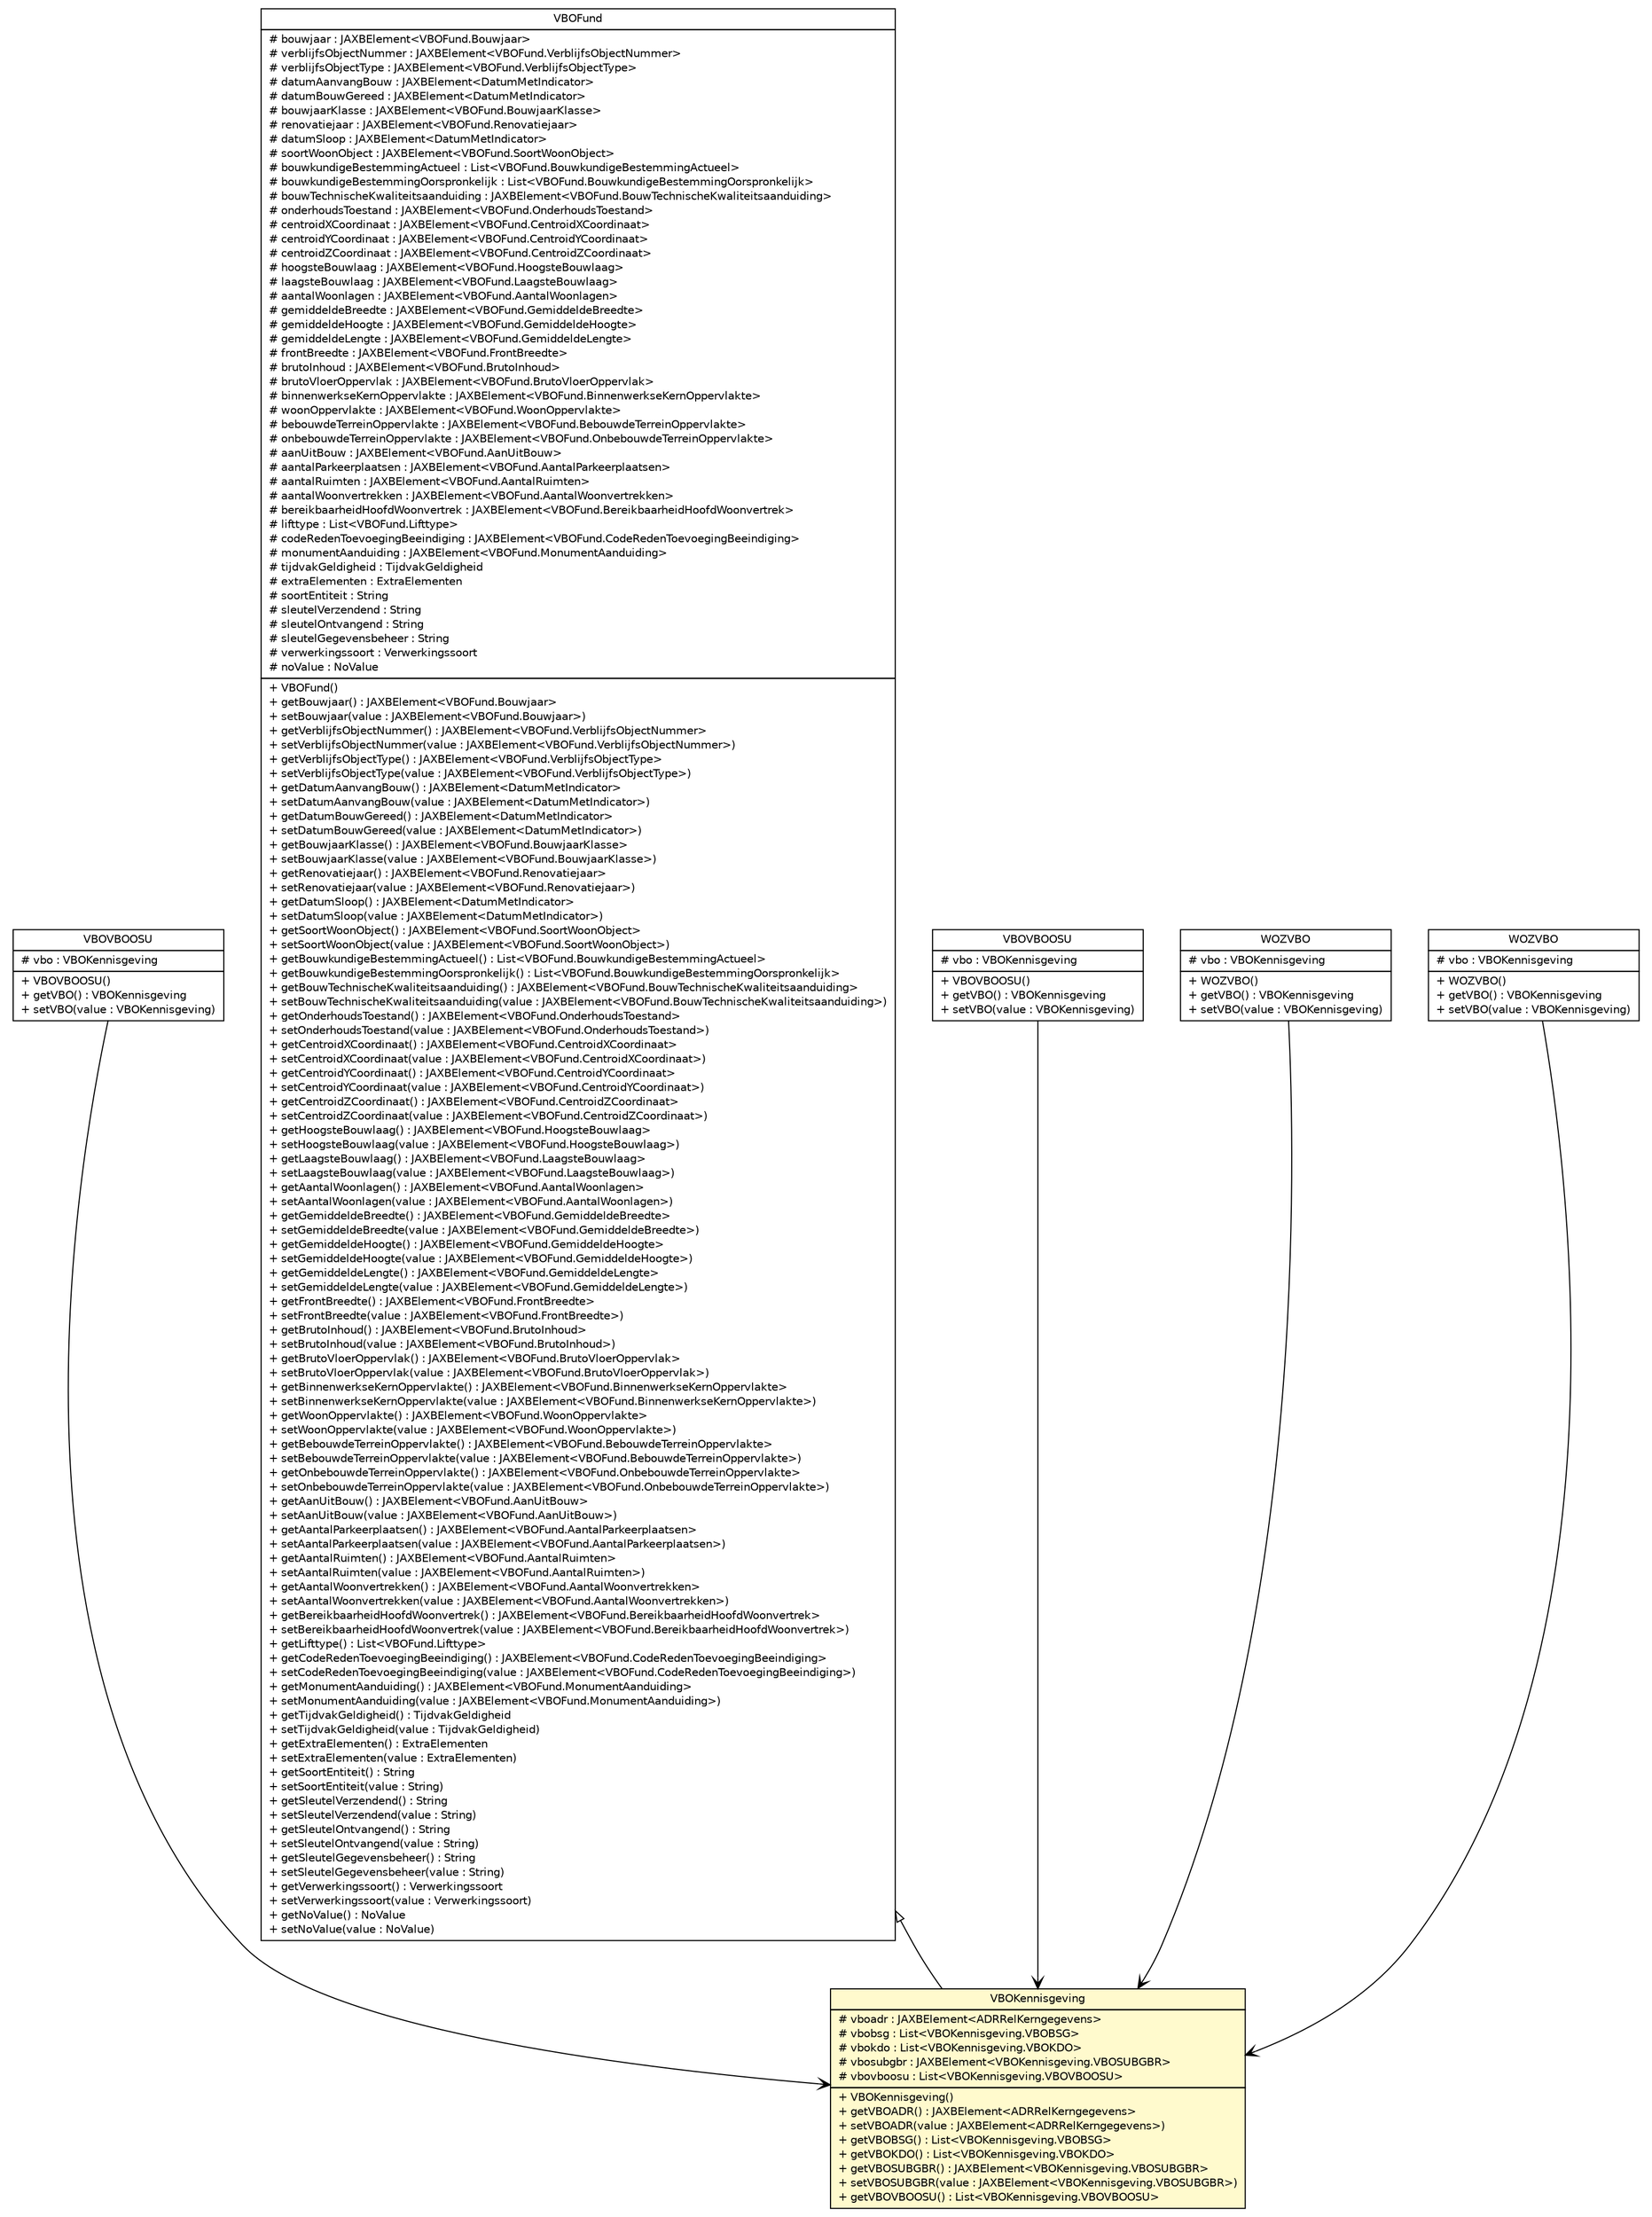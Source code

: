 #!/usr/local/bin/dot
#
# Class diagram 
# Generated by UMLGraph version R5_6-24-gf6e263 (http://www.umlgraph.org/)
#

digraph G {
	edge [fontname="Helvetica",fontsize=10,labelfontname="Helvetica",labelfontsize=10];
	node [fontname="Helvetica",fontsize=10,shape=plaintext];
	nodesep=0.25;
	ranksep=0.5;
	// nl.egem.stuf.sector.bg._0204.VBOVraag.VBOVBOOSU
	c225216 [label=<<table title="nl.egem.stuf.sector.bg._0204.VBOVraag.VBOVBOOSU" border="0" cellborder="1" cellspacing="0" cellpadding="2" port="p" href="./VBOVraag.VBOVBOOSU.html">
		<tr><td><table border="0" cellspacing="0" cellpadding="1">
<tr><td align="center" balign="center"> VBOVBOOSU </td></tr>
		</table></td></tr>
		<tr><td><table border="0" cellspacing="0" cellpadding="1">
<tr><td align="left" balign="left"> # vbo : VBOKennisgeving </td></tr>
		</table></td></tr>
		<tr><td><table border="0" cellspacing="0" cellpadding="1">
<tr><td align="left" balign="left"> + VBOVBOOSU() </td></tr>
<tr><td align="left" balign="left"> + getVBO() : VBOKennisgeving </td></tr>
<tr><td align="left" balign="left"> + setVBO(value : VBOKennisgeving) </td></tr>
		</table></td></tr>
		</table>>, URL="./VBOVraag.VBOVBOOSU.html", fontname="Helvetica", fontcolor="black", fontsize=10.0];
	// nl.egem.stuf.sector.bg._0204.VBOFund
	c225217 [label=<<table title="nl.egem.stuf.sector.bg._0204.VBOFund" border="0" cellborder="1" cellspacing="0" cellpadding="2" port="p" href="./VBOFund.html">
		<tr><td><table border="0" cellspacing="0" cellpadding="1">
<tr><td align="center" balign="center"> VBOFund </td></tr>
		</table></td></tr>
		<tr><td><table border="0" cellspacing="0" cellpadding="1">
<tr><td align="left" balign="left"> # bouwjaar : JAXBElement&lt;VBOFund.Bouwjaar&gt; </td></tr>
<tr><td align="left" balign="left"> # verblijfsObjectNummer : JAXBElement&lt;VBOFund.VerblijfsObjectNummer&gt; </td></tr>
<tr><td align="left" balign="left"> # verblijfsObjectType : JAXBElement&lt;VBOFund.VerblijfsObjectType&gt; </td></tr>
<tr><td align="left" balign="left"> # datumAanvangBouw : JAXBElement&lt;DatumMetIndicator&gt; </td></tr>
<tr><td align="left" balign="left"> # datumBouwGereed : JAXBElement&lt;DatumMetIndicator&gt; </td></tr>
<tr><td align="left" balign="left"> # bouwjaarKlasse : JAXBElement&lt;VBOFund.BouwjaarKlasse&gt; </td></tr>
<tr><td align="left" balign="left"> # renovatiejaar : JAXBElement&lt;VBOFund.Renovatiejaar&gt; </td></tr>
<tr><td align="left" balign="left"> # datumSloop : JAXBElement&lt;DatumMetIndicator&gt; </td></tr>
<tr><td align="left" balign="left"> # soortWoonObject : JAXBElement&lt;VBOFund.SoortWoonObject&gt; </td></tr>
<tr><td align="left" balign="left"> # bouwkundigeBestemmingActueel : List&lt;VBOFund.BouwkundigeBestemmingActueel&gt; </td></tr>
<tr><td align="left" balign="left"> # bouwkundigeBestemmingOorspronkelijk : List&lt;VBOFund.BouwkundigeBestemmingOorspronkelijk&gt; </td></tr>
<tr><td align="left" balign="left"> # bouwTechnischeKwaliteitsaanduiding : JAXBElement&lt;VBOFund.BouwTechnischeKwaliteitsaanduiding&gt; </td></tr>
<tr><td align="left" balign="left"> # onderhoudsToestand : JAXBElement&lt;VBOFund.OnderhoudsToestand&gt; </td></tr>
<tr><td align="left" balign="left"> # centroidXCoordinaat : JAXBElement&lt;VBOFund.CentroidXCoordinaat&gt; </td></tr>
<tr><td align="left" balign="left"> # centroidYCoordinaat : JAXBElement&lt;VBOFund.CentroidYCoordinaat&gt; </td></tr>
<tr><td align="left" balign="left"> # centroidZCoordinaat : JAXBElement&lt;VBOFund.CentroidZCoordinaat&gt; </td></tr>
<tr><td align="left" balign="left"> # hoogsteBouwlaag : JAXBElement&lt;VBOFund.HoogsteBouwlaag&gt; </td></tr>
<tr><td align="left" balign="left"> # laagsteBouwlaag : JAXBElement&lt;VBOFund.LaagsteBouwlaag&gt; </td></tr>
<tr><td align="left" balign="left"> # aantalWoonlagen : JAXBElement&lt;VBOFund.AantalWoonlagen&gt; </td></tr>
<tr><td align="left" balign="left"> # gemiddeldeBreedte : JAXBElement&lt;VBOFund.GemiddeldeBreedte&gt; </td></tr>
<tr><td align="left" balign="left"> # gemiddeldeHoogte : JAXBElement&lt;VBOFund.GemiddeldeHoogte&gt; </td></tr>
<tr><td align="left" balign="left"> # gemiddeldeLengte : JAXBElement&lt;VBOFund.GemiddeldeLengte&gt; </td></tr>
<tr><td align="left" balign="left"> # frontBreedte : JAXBElement&lt;VBOFund.FrontBreedte&gt; </td></tr>
<tr><td align="left" balign="left"> # brutoInhoud : JAXBElement&lt;VBOFund.BrutoInhoud&gt; </td></tr>
<tr><td align="left" balign="left"> # brutoVloerOppervlak : JAXBElement&lt;VBOFund.BrutoVloerOppervlak&gt; </td></tr>
<tr><td align="left" balign="left"> # binnenwerkseKernOppervlakte : JAXBElement&lt;VBOFund.BinnenwerkseKernOppervlakte&gt; </td></tr>
<tr><td align="left" balign="left"> # woonOppervlakte : JAXBElement&lt;VBOFund.WoonOppervlakte&gt; </td></tr>
<tr><td align="left" balign="left"> # bebouwdeTerreinOppervlakte : JAXBElement&lt;VBOFund.BebouwdeTerreinOppervlakte&gt; </td></tr>
<tr><td align="left" balign="left"> # onbebouwdeTerreinOppervlakte : JAXBElement&lt;VBOFund.OnbebouwdeTerreinOppervlakte&gt; </td></tr>
<tr><td align="left" balign="left"> # aanUitBouw : JAXBElement&lt;VBOFund.AanUitBouw&gt; </td></tr>
<tr><td align="left" balign="left"> # aantalParkeerplaatsen : JAXBElement&lt;VBOFund.AantalParkeerplaatsen&gt; </td></tr>
<tr><td align="left" balign="left"> # aantalRuimten : JAXBElement&lt;VBOFund.AantalRuimten&gt; </td></tr>
<tr><td align="left" balign="left"> # aantalWoonvertrekken : JAXBElement&lt;VBOFund.AantalWoonvertrekken&gt; </td></tr>
<tr><td align="left" balign="left"> # bereikbaarheidHoofdWoonvertrek : JAXBElement&lt;VBOFund.BereikbaarheidHoofdWoonvertrek&gt; </td></tr>
<tr><td align="left" balign="left"> # lifttype : List&lt;VBOFund.Lifttype&gt; </td></tr>
<tr><td align="left" balign="left"> # codeRedenToevoegingBeeindiging : JAXBElement&lt;VBOFund.CodeRedenToevoegingBeeindiging&gt; </td></tr>
<tr><td align="left" balign="left"> # monumentAanduiding : JAXBElement&lt;VBOFund.MonumentAanduiding&gt; </td></tr>
<tr><td align="left" balign="left"> # tijdvakGeldigheid : TijdvakGeldigheid </td></tr>
<tr><td align="left" balign="left"> # extraElementen : ExtraElementen </td></tr>
<tr><td align="left" balign="left"> # soortEntiteit : String </td></tr>
<tr><td align="left" balign="left"> # sleutelVerzendend : String </td></tr>
<tr><td align="left" balign="left"> # sleutelOntvangend : String </td></tr>
<tr><td align="left" balign="left"> # sleutelGegevensbeheer : String </td></tr>
<tr><td align="left" balign="left"> # verwerkingssoort : Verwerkingssoort </td></tr>
<tr><td align="left" balign="left"> # noValue : NoValue </td></tr>
		</table></td></tr>
		<tr><td><table border="0" cellspacing="0" cellpadding="1">
<tr><td align="left" balign="left"> + VBOFund() </td></tr>
<tr><td align="left" balign="left"> + getBouwjaar() : JAXBElement&lt;VBOFund.Bouwjaar&gt; </td></tr>
<tr><td align="left" balign="left"> + setBouwjaar(value : JAXBElement&lt;VBOFund.Bouwjaar&gt;) </td></tr>
<tr><td align="left" balign="left"> + getVerblijfsObjectNummer() : JAXBElement&lt;VBOFund.VerblijfsObjectNummer&gt; </td></tr>
<tr><td align="left" balign="left"> + setVerblijfsObjectNummer(value : JAXBElement&lt;VBOFund.VerblijfsObjectNummer&gt;) </td></tr>
<tr><td align="left" balign="left"> + getVerblijfsObjectType() : JAXBElement&lt;VBOFund.VerblijfsObjectType&gt; </td></tr>
<tr><td align="left" balign="left"> + setVerblijfsObjectType(value : JAXBElement&lt;VBOFund.VerblijfsObjectType&gt;) </td></tr>
<tr><td align="left" balign="left"> + getDatumAanvangBouw() : JAXBElement&lt;DatumMetIndicator&gt; </td></tr>
<tr><td align="left" balign="left"> + setDatumAanvangBouw(value : JAXBElement&lt;DatumMetIndicator&gt;) </td></tr>
<tr><td align="left" balign="left"> + getDatumBouwGereed() : JAXBElement&lt;DatumMetIndicator&gt; </td></tr>
<tr><td align="left" balign="left"> + setDatumBouwGereed(value : JAXBElement&lt;DatumMetIndicator&gt;) </td></tr>
<tr><td align="left" balign="left"> + getBouwjaarKlasse() : JAXBElement&lt;VBOFund.BouwjaarKlasse&gt; </td></tr>
<tr><td align="left" balign="left"> + setBouwjaarKlasse(value : JAXBElement&lt;VBOFund.BouwjaarKlasse&gt;) </td></tr>
<tr><td align="left" balign="left"> + getRenovatiejaar() : JAXBElement&lt;VBOFund.Renovatiejaar&gt; </td></tr>
<tr><td align="left" balign="left"> + setRenovatiejaar(value : JAXBElement&lt;VBOFund.Renovatiejaar&gt;) </td></tr>
<tr><td align="left" balign="left"> + getDatumSloop() : JAXBElement&lt;DatumMetIndicator&gt; </td></tr>
<tr><td align="left" balign="left"> + setDatumSloop(value : JAXBElement&lt;DatumMetIndicator&gt;) </td></tr>
<tr><td align="left" balign="left"> + getSoortWoonObject() : JAXBElement&lt;VBOFund.SoortWoonObject&gt; </td></tr>
<tr><td align="left" balign="left"> + setSoortWoonObject(value : JAXBElement&lt;VBOFund.SoortWoonObject&gt;) </td></tr>
<tr><td align="left" balign="left"> + getBouwkundigeBestemmingActueel() : List&lt;VBOFund.BouwkundigeBestemmingActueel&gt; </td></tr>
<tr><td align="left" balign="left"> + getBouwkundigeBestemmingOorspronkelijk() : List&lt;VBOFund.BouwkundigeBestemmingOorspronkelijk&gt; </td></tr>
<tr><td align="left" balign="left"> + getBouwTechnischeKwaliteitsaanduiding() : JAXBElement&lt;VBOFund.BouwTechnischeKwaliteitsaanduiding&gt; </td></tr>
<tr><td align="left" balign="left"> + setBouwTechnischeKwaliteitsaanduiding(value : JAXBElement&lt;VBOFund.BouwTechnischeKwaliteitsaanduiding&gt;) </td></tr>
<tr><td align="left" balign="left"> + getOnderhoudsToestand() : JAXBElement&lt;VBOFund.OnderhoudsToestand&gt; </td></tr>
<tr><td align="left" balign="left"> + setOnderhoudsToestand(value : JAXBElement&lt;VBOFund.OnderhoudsToestand&gt;) </td></tr>
<tr><td align="left" balign="left"> + getCentroidXCoordinaat() : JAXBElement&lt;VBOFund.CentroidXCoordinaat&gt; </td></tr>
<tr><td align="left" balign="left"> + setCentroidXCoordinaat(value : JAXBElement&lt;VBOFund.CentroidXCoordinaat&gt;) </td></tr>
<tr><td align="left" balign="left"> + getCentroidYCoordinaat() : JAXBElement&lt;VBOFund.CentroidYCoordinaat&gt; </td></tr>
<tr><td align="left" balign="left"> + setCentroidYCoordinaat(value : JAXBElement&lt;VBOFund.CentroidYCoordinaat&gt;) </td></tr>
<tr><td align="left" balign="left"> + getCentroidZCoordinaat() : JAXBElement&lt;VBOFund.CentroidZCoordinaat&gt; </td></tr>
<tr><td align="left" balign="left"> + setCentroidZCoordinaat(value : JAXBElement&lt;VBOFund.CentroidZCoordinaat&gt;) </td></tr>
<tr><td align="left" balign="left"> + getHoogsteBouwlaag() : JAXBElement&lt;VBOFund.HoogsteBouwlaag&gt; </td></tr>
<tr><td align="left" balign="left"> + setHoogsteBouwlaag(value : JAXBElement&lt;VBOFund.HoogsteBouwlaag&gt;) </td></tr>
<tr><td align="left" balign="left"> + getLaagsteBouwlaag() : JAXBElement&lt;VBOFund.LaagsteBouwlaag&gt; </td></tr>
<tr><td align="left" balign="left"> + setLaagsteBouwlaag(value : JAXBElement&lt;VBOFund.LaagsteBouwlaag&gt;) </td></tr>
<tr><td align="left" balign="left"> + getAantalWoonlagen() : JAXBElement&lt;VBOFund.AantalWoonlagen&gt; </td></tr>
<tr><td align="left" balign="left"> + setAantalWoonlagen(value : JAXBElement&lt;VBOFund.AantalWoonlagen&gt;) </td></tr>
<tr><td align="left" balign="left"> + getGemiddeldeBreedte() : JAXBElement&lt;VBOFund.GemiddeldeBreedte&gt; </td></tr>
<tr><td align="left" balign="left"> + setGemiddeldeBreedte(value : JAXBElement&lt;VBOFund.GemiddeldeBreedte&gt;) </td></tr>
<tr><td align="left" balign="left"> + getGemiddeldeHoogte() : JAXBElement&lt;VBOFund.GemiddeldeHoogte&gt; </td></tr>
<tr><td align="left" balign="left"> + setGemiddeldeHoogte(value : JAXBElement&lt;VBOFund.GemiddeldeHoogte&gt;) </td></tr>
<tr><td align="left" balign="left"> + getGemiddeldeLengte() : JAXBElement&lt;VBOFund.GemiddeldeLengte&gt; </td></tr>
<tr><td align="left" balign="left"> + setGemiddeldeLengte(value : JAXBElement&lt;VBOFund.GemiddeldeLengte&gt;) </td></tr>
<tr><td align="left" balign="left"> + getFrontBreedte() : JAXBElement&lt;VBOFund.FrontBreedte&gt; </td></tr>
<tr><td align="left" balign="left"> + setFrontBreedte(value : JAXBElement&lt;VBOFund.FrontBreedte&gt;) </td></tr>
<tr><td align="left" balign="left"> + getBrutoInhoud() : JAXBElement&lt;VBOFund.BrutoInhoud&gt; </td></tr>
<tr><td align="left" balign="left"> + setBrutoInhoud(value : JAXBElement&lt;VBOFund.BrutoInhoud&gt;) </td></tr>
<tr><td align="left" balign="left"> + getBrutoVloerOppervlak() : JAXBElement&lt;VBOFund.BrutoVloerOppervlak&gt; </td></tr>
<tr><td align="left" balign="left"> + setBrutoVloerOppervlak(value : JAXBElement&lt;VBOFund.BrutoVloerOppervlak&gt;) </td></tr>
<tr><td align="left" balign="left"> + getBinnenwerkseKernOppervlakte() : JAXBElement&lt;VBOFund.BinnenwerkseKernOppervlakte&gt; </td></tr>
<tr><td align="left" balign="left"> + setBinnenwerkseKernOppervlakte(value : JAXBElement&lt;VBOFund.BinnenwerkseKernOppervlakte&gt;) </td></tr>
<tr><td align="left" balign="left"> + getWoonOppervlakte() : JAXBElement&lt;VBOFund.WoonOppervlakte&gt; </td></tr>
<tr><td align="left" balign="left"> + setWoonOppervlakte(value : JAXBElement&lt;VBOFund.WoonOppervlakte&gt;) </td></tr>
<tr><td align="left" balign="left"> + getBebouwdeTerreinOppervlakte() : JAXBElement&lt;VBOFund.BebouwdeTerreinOppervlakte&gt; </td></tr>
<tr><td align="left" balign="left"> + setBebouwdeTerreinOppervlakte(value : JAXBElement&lt;VBOFund.BebouwdeTerreinOppervlakte&gt;) </td></tr>
<tr><td align="left" balign="left"> + getOnbebouwdeTerreinOppervlakte() : JAXBElement&lt;VBOFund.OnbebouwdeTerreinOppervlakte&gt; </td></tr>
<tr><td align="left" balign="left"> + setOnbebouwdeTerreinOppervlakte(value : JAXBElement&lt;VBOFund.OnbebouwdeTerreinOppervlakte&gt;) </td></tr>
<tr><td align="left" balign="left"> + getAanUitBouw() : JAXBElement&lt;VBOFund.AanUitBouw&gt; </td></tr>
<tr><td align="left" balign="left"> + setAanUitBouw(value : JAXBElement&lt;VBOFund.AanUitBouw&gt;) </td></tr>
<tr><td align="left" balign="left"> + getAantalParkeerplaatsen() : JAXBElement&lt;VBOFund.AantalParkeerplaatsen&gt; </td></tr>
<tr><td align="left" balign="left"> + setAantalParkeerplaatsen(value : JAXBElement&lt;VBOFund.AantalParkeerplaatsen&gt;) </td></tr>
<tr><td align="left" balign="left"> + getAantalRuimten() : JAXBElement&lt;VBOFund.AantalRuimten&gt; </td></tr>
<tr><td align="left" balign="left"> + setAantalRuimten(value : JAXBElement&lt;VBOFund.AantalRuimten&gt;) </td></tr>
<tr><td align="left" balign="left"> + getAantalWoonvertrekken() : JAXBElement&lt;VBOFund.AantalWoonvertrekken&gt; </td></tr>
<tr><td align="left" balign="left"> + setAantalWoonvertrekken(value : JAXBElement&lt;VBOFund.AantalWoonvertrekken&gt;) </td></tr>
<tr><td align="left" balign="left"> + getBereikbaarheidHoofdWoonvertrek() : JAXBElement&lt;VBOFund.BereikbaarheidHoofdWoonvertrek&gt; </td></tr>
<tr><td align="left" balign="left"> + setBereikbaarheidHoofdWoonvertrek(value : JAXBElement&lt;VBOFund.BereikbaarheidHoofdWoonvertrek&gt;) </td></tr>
<tr><td align="left" balign="left"> + getLifttype() : List&lt;VBOFund.Lifttype&gt; </td></tr>
<tr><td align="left" balign="left"> + getCodeRedenToevoegingBeeindiging() : JAXBElement&lt;VBOFund.CodeRedenToevoegingBeeindiging&gt; </td></tr>
<tr><td align="left" balign="left"> + setCodeRedenToevoegingBeeindiging(value : JAXBElement&lt;VBOFund.CodeRedenToevoegingBeeindiging&gt;) </td></tr>
<tr><td align="left" balign="left"> + getMonumentAanduiding() : JAXBElement&lt;VBOFund.MonumentAanduiding&gt; </td></tr>
<tr><td align="left" balign="left"> + setMonumentAanduiding(value : JAXBElement&lt;VBOFund.MonumentAanduiding&gt;) </td></tr>
<tr><td align="left" balign="left"> + getTijdvakGeldigheid() : TijdvakGeldigheid </td></tr>
<tr><td align="left" balign="left"> + setTijdvakGeldigheid(value : TijdvakGeldigheid) </td></tr>
<tr><td align="left" balign="left"> + getExtraElementen() : ExtraElementen </td></tr>
<tr><td align="left" balign="left"> + setExtraElementen(value : ExtraElementen) </td></tr>
<tr><td align="left" balign="left"> + getSoortEntiteit() : String </td></tr>
<tr><td align="left" balign="left"> + setSoortEntiteit(value : String) </td></tr>
<tr><td align="left" balign="left"> + getSleutelVerzendend() : String </td></tr>
<tr><td align="left" balign="left"> + setSleutelVerzendend(value : String) </td></tr>
<tr><td align="left" balign="left"> + getSleutelOntvangend() : String </td></tr>
<tr><td align="left" balign="left"> + setSleutelOntvangend(value : String) </td></tr>
<tr><td align="left" balign="left"> + getSleutelGegevensbeheer() : String </td></tr>
<tr><td align="left" balign="left"> + setSleutelGegevensbeheer(value : String) </td></tr>
<tr><td align="left" balign="left"> + getVerwerkingssoort() : Verwerkingssoort </td></tr>
<tr><td align="left" balign="left"> + setVerwerkingssoort(value : Verwerkingssoort) </td></tr>
<tr><td align="left" balign="left"> + getNoValue() : NoValue </td></tr>
<tr><td align="left" balign="left"> + setNoValue(value : NoValue) </td></tr>
		</table></td></tr>
		</table>>, URL="./VBOFund.html", fontname="Helvetica", fontcolor="black", fontsize=10.0];
	// nl.egem.stuf.sector.bg._0204.VBOAntwoord.VBOVBOOSU
	c225274 [label=<<table title="nl.egem.stuf.sector.bg._0204.VBOAntwoord.VBOVBOOSU" border="0" cellborder="1" cellspacing="0" cellpadding="2" port="p" href="./VBOAntwoord.VBOVBOOSU.html">
		<tr><td><table border="0" cellspacing="0" cellpadding="1">
<tr><td align="center" balign="center"> VBOVBOOSU </td></tr>
		</table></td></tr>
		<tr><td><table border="0" cellspacing="0" cellpadding="1">
<tr><td align="left" balign="left"> # vbo : VBOKennisgeving </td></tr>
		</table></td></tr>
		<tr><td><table border="0" cellspacing="0" cellpadding="1">
<tr><td align="left" balign="left"> + VBOVBOOSU() </td></tr>
<tr><td align="left" balign="left"> + getVBO() : VBOKennisgeving </td></tr>
<tr><td align="left" balign="left"> + setVBO(value : VBOKennisgeving) </td></tr>
		</table></td></tr>
		</table>>, URL="./VBOAntwoord.VBOVBOOSU.html", fontname="Helvetica", fontcolor="black", fontsize=10.0];
	// nl.egem.stuf.sector.bg._0204.WOZAntwoord.WOZVBO
	c225355 [label=<<table title="nl.egem.stuf.sector.bg._0204.WOZAntwoord.WOZVBO" border="0" cellborder="1" cellspacing="0" cellpadding="2" port="p" href="./WOZAntwoord.WOZVBO.html">
		<tr><td><table border="0" cellspacing="0" cellpadding="1">
<tr><td align="center" balign="center"> WOZVBO </td></tr>
		</table></td></tr>
		<tr><td><table border="0" cellspacing="0" cellpadding="1">
<tr><td align="left" balign="left"> # vbo : VBOKennisgeving </td></tr>
		</table></td></tr>
		<tr><td><table border="0" cellspacing="0" cellpadding="1">
<tr><td align="left" balign="left"> + WOZVBO() </td></tr>
<tr><td align="left" balign="left"> + getVBO() : VBOKennisgeving </td></tr>
<tr><td align="left" balign="left"> + setVBO(value : VBOKennisgeving) </td></tr>
		</table></td></tr>
		</table>>, URL="./WOZAntwoord.WOZVBO.html", fontname="Helvetica", fontcolor="black", fontsize=10.0];
	// nl.egem.stuf.sector.bg._0204.WOZVraag.WOZVBO
	c225418 [label=<<table title="nl.egem.stuf.sector.bg._0204.WOZVraag.WOZVBO" border="0" cellborder="1" cellspacing="0" cellpadding="2" port="p" href="./WOZVraag.WOZVBO.html">
		<tr><td><table border="0" cellspacing="0" cellpadding="1">
<tr><td align="center" balign="center"> WOZVBO </td></tr>
		</table></td></tr>
		<tr><td><table border="0" cellspacing="0" cellpadding="1">
<tr><td align="left" balign="left"> # vbo : VBOKennisgeving </td></tr>
		</table></td></tr>
		<tr><td><table border="0" cellspacing="0" cellpadding="1">
<tr><td align="left" balign="left"> + WOZVBO() </td></tr>
<tr><td align="left" balign="left"> + getVBO() : VBOKennisgeving </td></tr>
<tr><td align="left" balign="left"> + setVBO(value : VBOKennisgeving) </td></tr>
		</table></td></tr>
		</table>>, URL="./WOZVraag.WOZVBO.html", fontname="Helvetica", fontcolor="black", fontsize=10.0];
	// nl.egem.stuf.sector.bg._0204.VBOKennisgeving
	c225612 [label=<<table title="nl.egem.stuf.sector.bg._0204.VBOKennisgeving" border="0" cellborder="1" cellspacing="0" cellpadding="2" port="p" bgcolor="lemonChiffon" href="./VBOKennisgeving.html">
		<tr><td><table border="0" cellspacing="0" cellpadding="1">
<tr><td align="center" balign="center"> VBOKennisgeving </td></tr>
		</table></td></tr>
		<tr><td><table border="0" cellspacing="0" cellpadding="1">
<tr><td align="left" balign="left"> # vboadr : JAXBElement&lt;ADRRelKerngegevens&gt; </td></tr>
<tr><td align="left" balign="left"> # vbobsg : List&lt;VBOKennisgeving.VBOBSG&gt; </td></tr>
<tr><td align="left" balign="left"> # vbokdo : List&lt;VBOKennisgeving.VBOKDO&gt; </td></tr>
<tr><td align="left" balign="left"> # vbosubgbr : JAXBElement&lt;VBOKennisgeving.VBOSUBGBR&gt; </td></tr>
<tr><td align="left" balign="left"> # vbovboosu : List&lt;VBOKennisgeving.VBOVBOOSU&gt; </td></tr>
		</table></td></tr>
		<tr><td><table border="0" cellspacing="0" cellpadding="1">
<tr><td align="left" balign="left"> + VBOKennisgeving() </td></tr>
<tr><td align="left" balign="left"> + getVBOADR() : JAXBElement&lt;ADRRelKerngegevens&gt; </td></tr>
<tr><td align="left" balign="left"> + setVBOADR(value : JAXBElement&lt;ADRRelKerngegevens&gt;) </td></tr>
<tr><td align="left" balign="left"> + getVBOBSG() : List&lt;VBOKennisgeving.VBOBSG&gt; </td></tr>
<tr><td align="left" balign="left"> + getVBOKDO() : List&lt;VBOKennisgeving.VBOKDO&gt; </td></tr>
<tr><td align="left" balign="left"> + getVBOSUBGBR() : JAXBElement&lt;VBOKennisgeving.VBOSUBGBR&gt; </td></tr>
<tr><td align="left" balign="left"> + setVBOSUBGBR(value : JAXBElement&lt;VBOKennisgeving.VBOSUBGBR&gt;) </td></tr>
<tr><td align="left" balign="left"> + getVBOVBOOSU() : List&lt;VBOKennisgeving.VBOVBOOSU&gt; </td></tr>
		</table></td></tr>
		</table>>, URL="./VBOKennisgeving.html", fontname="Helvetica", fontcolor="black", fontsize=10.0];
	//nl.egem.stuf.sector.bg._0204.VBOKennisgeving extends nl.egem.stuf.sector.bg._0204.VBOFund
	c225217:p -> c225612:p [dir=back,arrowtail=empty];
	// nl.egem.stuf.sector.bg._0204.VBOVraag.VBOVBOOSU NAVASSOC nl.egem.stuf.sector.bg._0204.VBOKennisgeving
	c225216:p -> c225612:p [taillabel="", label="", headlabel="", fontname="Helvetica", fontcolor="black", fontsize=10.0, color="black", arrowhead=open];
	// nl.egem.stuf.sector.bg._0204.VBOAntwoord.VBOVBOOSU NAVASSOC nl.egem.stuf.sector.bg._0204.VBOKennisgeving
	c225274:p -> c225612:p [taillabel="", label="", headlabel="", fontname="Helvetica", fontcolor="black", fontsize=10.0, color="black", arrowhead=open];
	// nl.egem.stuf.sector.bg._0204.WOZAntwoord.WOZVBO NAVASSOC nl.egem.stuf.sector.bg._0204.VBOKennisgeving
	c225355:p -> c225612:p [taillabel="", label="", headlabel="", fontname="Helvetica", fontcolor="black", fontsize=10.0, color="black", arrowhead=open];
	// nl.egem.stuf.sector.bg._0204.WOZVraag.WOZVBO NAVASSOC nl.egem.stuf.sector.bg._0204.VBOKennisgeving
	c225418:p -> c225612:p [taillabel="", label="", headlabel="", fontname="Helvetica", fontcolor="black", fontsize=10.0, color="black", arrowhead=open];
}

